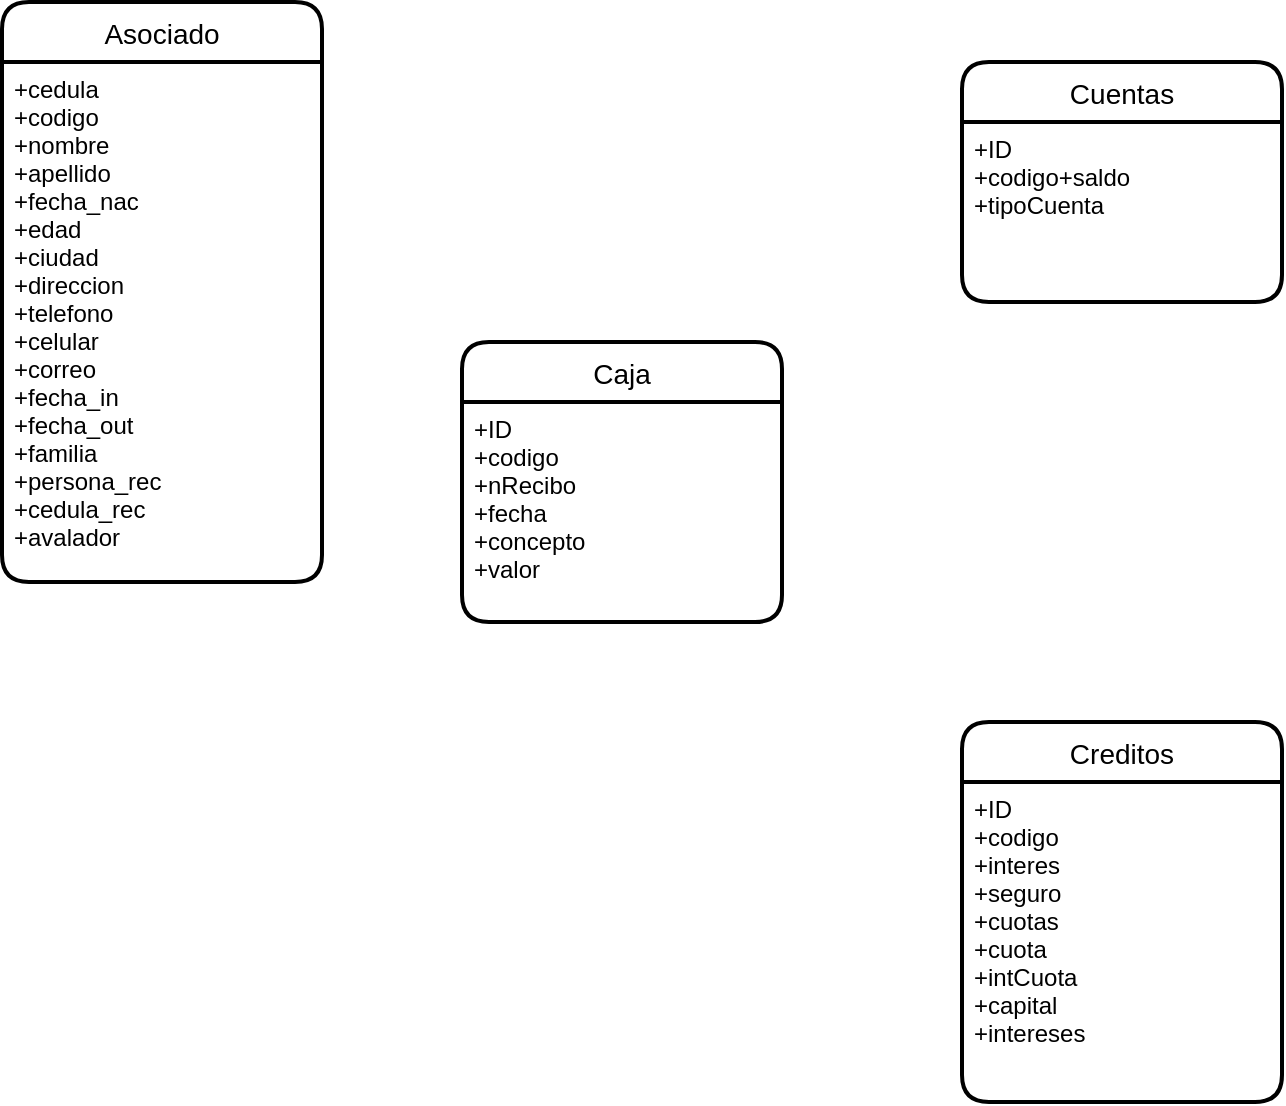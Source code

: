 <mxfile version="14.9.8" type="github">
  <diagram id="Asg4t91BoBA0pmLis922" name="Page-1">
    <mxGraphModel dx="703" dy="839" grid="1" gridSize="10" guides="1" tooltips="1" connect="1" arrows="1" fold="1" page="1" pageScale="1" pageWidth="827" pageHeight="1169" math="0" shadow="0">
      <root>
        <mxCell id="0" />
        <mxCell id="1" parent="0" />
        <mxCell id="r9OYmFzAwWM_W3pXWBBk-1" value="Asociado" style="swimlane;childLayout=stackLayout;horizontal=1;startSize=30;horizontalStack=0;rounded=1;fontSize=14;fontStyle=0;strokeWidth=2;resizeParent=0;resizeLast=1;shadow=0;dashed=0;align=center;" vertex="1" parent="1">
          <mxGeometry x="30" y="120" width="160" height="290" as="geometry" />
        </mxCell>
        <mxCell id="r9OYmFzAwWM_W3pXWBBk-2" value="+cedula&#xa;+codigo&#xa;+nombre&#xa;+apellido&#xa;+fecha_nac&#xa;+edad&#xa;+ciudad&#xa;+direccion&#xa;+telefono&#xa;+celular&#xa;+correo&#xa;+fecha_in&#xa;+fecha_out&#xa;+familia&#xa;+persona_rec&#xa;+cedula_rec&#xa;+avalador&#xa;" style="align=left;strokeColor=none;fillColor=none;spacingLeft=4;fontSize=12;verticalAlign=top;resizable=0;rotatable=0;part=1;" vertex="1" parent="r9OYmFzAwWM_W3pXWBBk-1">
          <mxGeometry y="30" width="160" height="260" as="geometry" />
        </mxCell>
        <mxCell id="r9OYmFzAwWM_W3pXWBBk-5" value="Cuentas" style="swimlane;childLayout=stackLayout;horizontal=1;startSize=30;horizontalStack=0;rounded=1;fontSize=14;fontStyle=0;strokeWidth=2;resizeParent=0;resizeLast=1;shadow=0;dashed=0;align=center;" vertex="1" parent="1">
          <mxGeometry x="510" y="150" width="160" height="120" as="geometry" />
        </mxCell>
        <mxCell id="r9OYmFzAwWM_W3pXWBBk-6" value="+ID&#xa;+codigo+saldo&#xa;+tipoCuenta&#xa;" style="align=left;strokeColor=none;fillColor=none;spacingLeft=4;fontSize=12;verticalAlign=top;resizable=0;rotatable=0;part=1;" vertex="1" parent="r9OYmFzAwWM_W3pXWBBk-5">
          <mxGeometry y="30" width="160" height="90" as="geometry" />
        </mxCell>
        <mxCell id="r9OYmFzAwWM_W3pXWBBk-7" value="Creditos" style="swimlane;childLayout=stackLayout;horizontal=1;startSize=30;horizontalStack=0;rounded=1;fontSize=14;fontStyle=0;strokeWidth=2;resizeParent=0;resizeLast=1;shadow=0;dashed=0;align=center;" vertex="1" parent="1">
          <mxGeometry x="510" y="480" width="160" height="190" as="geometry" />
        </mxCell>
        <mxCell id="r9OYmFzAwWM_W3pXWBBk-8" value="+ID&#xa;+codigo&#xa;+interes&#xa;+seguro&#xa;+cuotas&#xa;+cuota&#xa;+intCuota&#xa;+capital&#xa;+intereses" style="align=left;strokeColor=none;fillColor=none;spacingLeft=4;fontSize=12;verticalAlign=top;resizable=0;rotatable=0;part=1;" vertex="1" parent="r9OYmFzAwWM_W3pXWBBk-7">
          <mxGeometry y="30" width="160" height="160" as="geometry" />
        </mxCell>
        <mxCell id="r9OYmFzAwWM_W3pXWBBk-9" value="Caja" style="swimlane;childLayout=stackLayout;horizontal=1;startSize=30;horizontalStack=0;rounded=1;fontSize=14;fontStyle=0;strokeWidth=2;resizeParent=0;resizeLast=1;shadow=0;dashed=0;align=center;" vertex="1" parent="1">
          <mxGeometry x="260" y="290" width="160" height="140" as="geometry" />
        </mxCell>
        <mxCell id="r9OYmFzAwWM_W3pXWBBk-10" value="+ID&#xa;+codigo&#xa;+nRecibo&#xa;+fecha&#xa;+concepto&#xa;+valor" style="align=left;strokeColor=none;fillColor=none;spacingLeft=4;fontSize=12;verticalAlign=top;resizable=0;rotatable=0;part=1;" vertex="1" parent="r9OYmFzAwWM_W3pXWBBk-9">
          <mxGeometry y="30" width="160" height="110" as="geometry" />
        </mxCell>
      </root>
    </mxGraphModel>
  </diagram>
</mxfile>
